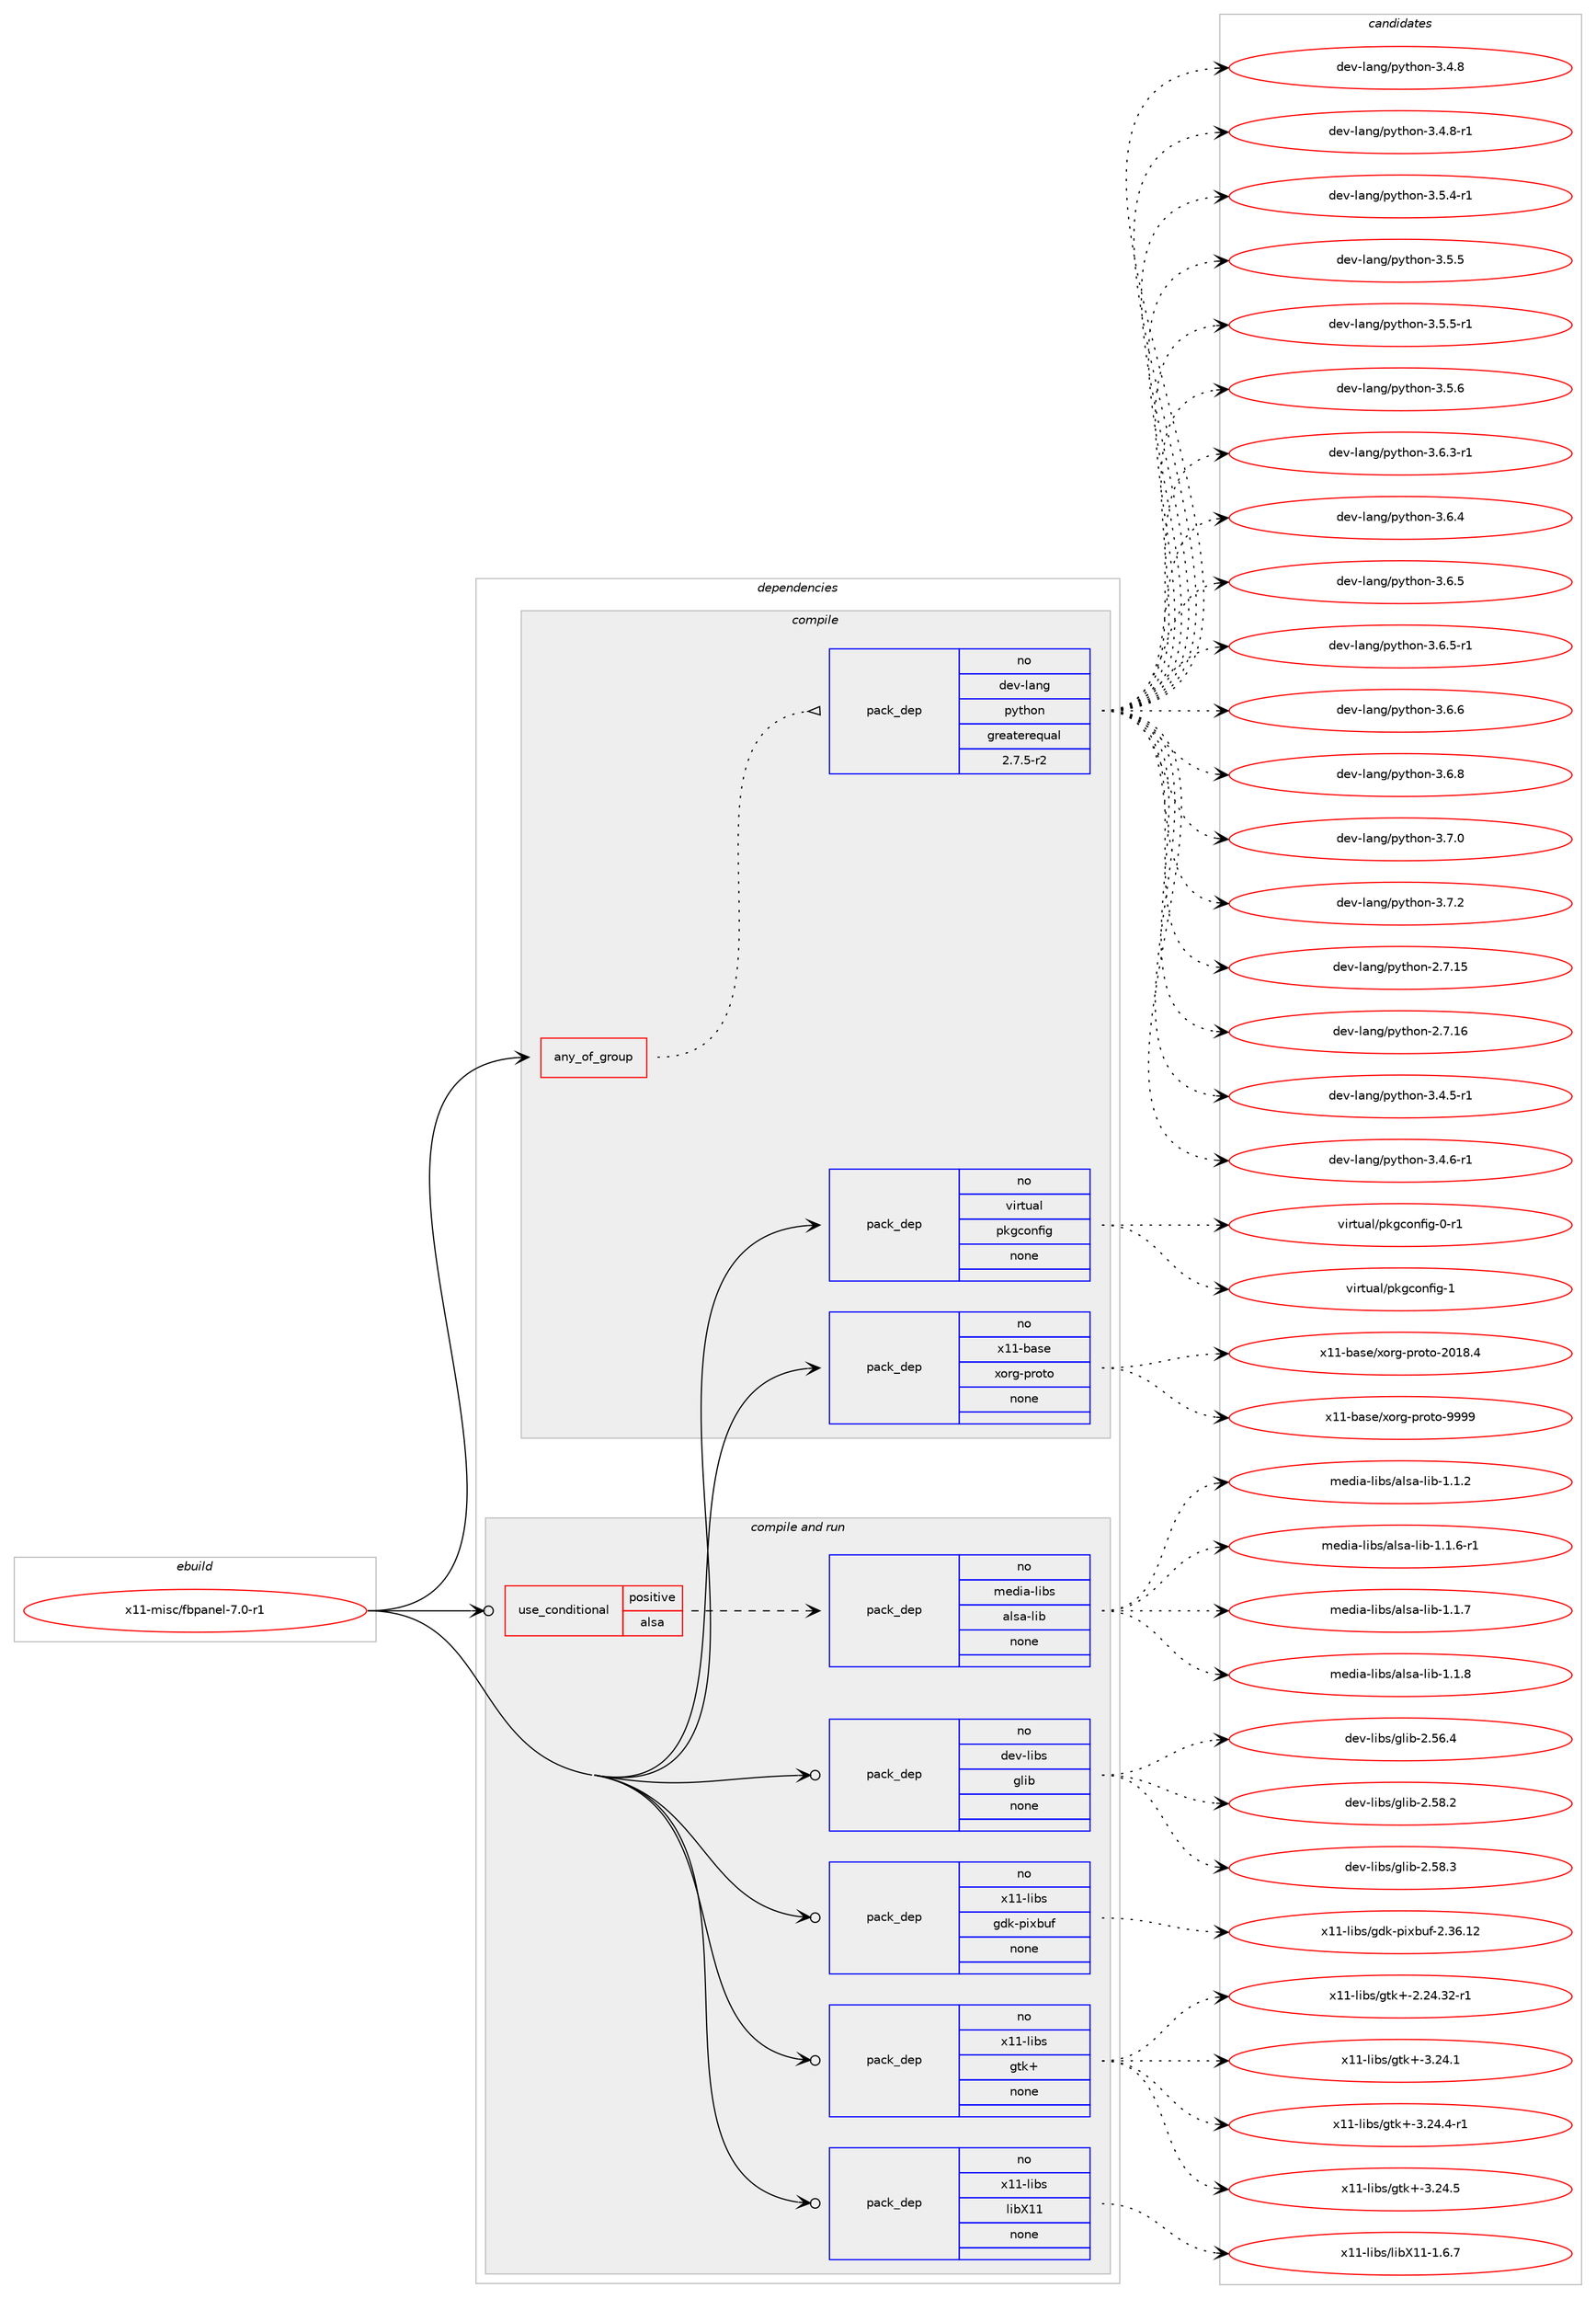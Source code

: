 digraph prolog {

# *************
# Graph options
# *************

newrank=true;
concentrate=true;
compound=true;
graph [rankdir=LR,fontname=Helvetica,fontsize=10,ranksep=1.5];#, ranksep=2.5, nodesep=0.2];
edge  [arrowhead=vee];
node  [fontname=Helvetica,fontsize=10];

# **********
# The ebuild
# **********

subgraph cluster_leftcol {
color=gray;
rank=same;
label=<<i>ebuild</i>>;
id [label="x11-misc/fbpanel-7.0-r1", color=red, width=4, href="../x11-misc/fbpanel-7.0-r1.svg"];
}

# ****************
# The dependencies
# ****************

subgraph cluster_midcol {
color=gray;
label=<<i>dependencies</i>>;
subgraph cluster_compile {
fillcolor="#eeeeee";
style=filled;
label=<<i>compile</i>>;
subgraph any28663 {
dependency1762670 [label=<<TABLE BORDER="0" CELLBORDER="1" CELLSPACING="0" CELLPADDING="4"><TR><TD CELLPADDING="10">any_of_group</TD></TR></TABLE>>, shape=none, color=red];subgraph pack1266541 {
dependency1762671 [label=<<TABLE BORDER="0" CELLBORDER="1" CELLSPACING="0" CELLPADDING="4" WIDTH="220"><TR><TD ROWSPAN="6" CELLPADDING="30">pack_dep</TD></TR><TR><TD WIDTH="110">no</TD></TR><TR><TD>dev-lang</TD></TR><TR><TD>python</TD></TR><TR><TD>greaterequal</TD></TR><TR><TD>2.7.5-r2</TD></TR></TABLE>>, shape=none, color=blue];
}
dependency1762670:e -> dependency1762671:w [weight=20,style="dotted",arrowhead="oinv"];
}
id:e -> dependency1762670:w [weight=20,style="solid",arrowhead="vee"];
subgraph pack1266542 {
dependency1762672 [label=<<TABLE BORDER="0" CELLBORDER="1" CELLSPACING="0" CELLPADDING="4" WIDTH="220"><TR><TD ROWSPAN="6" CELLPADDING="30">pack_dep</TD></TR><TR><TD WIDTH="110">no</TD></TR><TR><TD>virtual</TD></TR><TR><TD>pkgconfig</TD></TR><TR><TD>none</TD></TR><TR><TD></TD></TR></TABLE>>, shape=none, color=blue];
}
id:e -> dependency1762672:w [weight=20,style="solid",arrowhead="vee"];
subgraph pack1266543 {
dependency1762673 [label=<<TABLE BORDER="0" CELLBORDER="1" CELLSPACING="0" CELLPADDING="4" WIDTH="220"><TR><TD ROWSPAN="6" CELLPADDING="30">pack_dep</TD></TR><TR><TD WIDTH="110">no</TD></TR><TR><TD>x11-base</TD></TR><TR><TD>xorg-proto</TD></TR><TR><TD>none</TD></TR><TR><TD></TD></TR></TABLE>>, shape=none, color=blue];
}
id:e -> dependency1762673:w [weight=20,style="solid",arrowhead="vee"];
}
subgraph cluster_compileandrun {
fillcolor="#eeeeee";
style=filled;
label=<<i>compile and run</i>>;
subgraph cond466458 {
dependency1762674 [label=<<TABLE BORDER="0" CELLBORDER="1" CELLSPACING="0" CELLPADDING="4"><TR><TD ROWSPAN="3" CELLPADDING="10">use_conditional</TD></TR><TR><TD>positive</TD></TR><TR><TD>alsa</TD></TR></TABLE>>, shape=none, color=red];
subgraph pack1266544 {
dependency1762675 [label=<<TABLE BORDER="0" CELLBORDER="1" CELLSPACING="0" CELLPADDING="4" WIDTH="220"><TR><TD ROWSPAN="6" CELLPADDING="30">pack_dep</TD></TR><TR><TD WIDTH="110">no</TD></TR><TR><TD>media-libs</TD></TR><TR><TD>alsa-lib</TD></TR><TR><TD>none</TD></TR><TR><TD></TD></TR></TABLE>>, shape=none, color=blue];
}
dependency1762674:e -> dependency1762675:w [weight=20,style="dashed",arrowhead="vee"];
}
id:e -> dependency1762674:w [weight=20,style="solid",arrowhead="odotvee"];
subgraph pack1266545 {
dependency1762676 [label=<<TABLE BORDER="0" CELLBORDER="1" CELLSPACING="0" CELLPADDING="4" WIDTH="220"><TR><TD ROWSPAN="6" CELLPADDING="30">pack_dep</TD></TR><TR><TD WIDTH="110">no</TD></TR><TR><TD>dev-libs</TD></TR><TR><TD>glib</TD></TR><TR><TD>none</TD></TR><TR><TD></TD></TR></TABLE>>, shape=none, color=blue];
}
id:e -> dependency1762676:w [weight=20,style="solid",arrowhead="odotvee"];
subgraph pack1266546 {
dependency1762677 [label=<<TABLE BORDER="0" CELLBORDER="1" CELLSPACING="0" CELLPADDING="4" WIDTH="220"><TR><TD ROWSPAN="6" CELLPADDING="30">pack_dep</TD></TR><TR><TD WIDTH="110">no</TD></TR><TR><TD>x11-libs</TD></TR><TR><TD>gdk-pixbuf</TD></TR><TR><TD>none</TD></TR><TR><TD></TD></TR></TABLE>>, shape=none, color=blue];
}
id:e -> dependency1762677:w [weight=20,style="solid",arrowhead="odotvee"];
subgraph pack1266547 {
dependency1762678 [label=<<TABLE BORDER="0" CELLBORDER="1" CELLSPACING="0" CELLPADDING="4" WIDTH="220"><TR><TD ROWSPAN="6" CELLPADDING="30">pack_dep</TD></TR><TR><TD WIDTH="110">no</TD></TR><TR><TD>x11-libs</TD></TR><TR><TD>gtk+</TD></TR><TR><TD>none</TD></TR><TR><TD></TD></TR></TABLE>>, shape=none, color=blue];
}
id:e -> dependency1762678:w [weight=20,style="solid",arrowhead="odotvee"];
subgraph pack1266548 {
dependency1762679 [label=<<TABLE BORDER="0" CELLBORDER="1" CELLSPACING="0" CELLPADDING="4" WIDTH="220"><TR><TD ROWSPAN="6" CELLPADDING="30">pack_dep</TD></TR><TR><TD WIDTH="110">no</TD></TR><TR><TD>x11-libs</TD></TR><TR><TD>libX11</TD></TR><TR><TD>none</TD></TR><TR><TD></TD></TR></TABLE>>, shape=none, color=blue];
}
id:e -> dependency1762679:w [weight=20,style="solid",arrowhead="odotvee"];
}
subgraph cluster_run {
fillcolor="#eeeeee";
style=filled;
label=<<i>run</i>>;
}
}

# **************
# The candidates
# **************

subgraph cluster_choices {
rank=same;
color=gray;
label=<<i>candidates</i>>;

subgraph choice1266541 {
color=black;
nodesep=1;
choice10010111845108971101034711212111610411111045504655464953 [label="dev-lang/python-2.7.15", color=red, width=4,href="../dev-lang/python-2.7.15.svg"];
choice10010111845108971101034711212111610411111045504655464954 [label="dev-lang/python-2.7.16", color=red, width=4,href="../dev-lang/python-2.7.16.svg"];
choice1001011184510897110103471121211161041111104551465246534511449 [label="dev-lang/python-3.4.5-r1", color=red, width=4,href="../dev-lang/python-3.4.5-r1.svg"];
choice1001011184510897110103471121211161041111104551465246544511449 [label="dev-lang/python-3.4.6-r1", color=red, width=4,href="../dev-lang/python-3.4.6-r1.svg"];
choice100101118451089711010347112121116104111110455146524656 [label="dev-lang/python-3.4.8", color=red, width=4,href="../dev-lang/python-3.4.8.svg"];
choice1001011184510897110103471121211161041111104551465246564511449 [label="dev-lang/python-3.4.8-r1", color=red, width=4,href="../dev-lang/python-3.4.8-r1.svg"];
choice1001011184510897110103471121211161041111104551465346524511449 [label="dev-lang/python-3.5.4-r1", color=red, width=4,href="../dev-lang/python-3.5.4-r1.svg"];
choice100101118451089711010347112121116104111110455146534653 [label="dev-lang/python-3.5.5", color=red, width=4,href="../dev-lang/python-3.5.5.svg"];
choice1001011184510897110103471121211161041111104551465346534511449 [label="dev-lang/python-3.5.5-r1", color=red, width=4,href="../dev-lang/python-3.5.5-r1.svg"];
choice100101118451089711010347112121116104111110455146534654 [label="dev-lang/python-3.5.6", color=red, width=4,href="../dev-lang/python-3.5.6.svg"];
choice1001011184510897110103471121211161041111104551465446514511449 [label="dev-lang/python-3.6.3-r1", color=red, width=4,href="../dev-lang/python-3.6.3-r1.svg"];
choice100101118451089711010347112121116104111110455146544652 [label="dev-lang/python-3.6.4", color=red, width=4,href="../dev-lang/python-3.6.4.svg"];
choice100101118451089711010347112121116104111110455146544653 [label="dev-lang/python-3.6.5", color=red, width=4,href="../dev-lang/python-3.6.5.svg"];
choice1001011184510897110103471121211161041111104551465446534511449 [label="dev-lang/python-3.6.5-r1", color=red, width=4,href="../dev-lang/python-3.6.5-r1.svg"];
choice100101118451089711010347112121116104111110455146544654 [label="dev-lang/python-3.6.6", color=red, width=4,href="../dev-lang/python-3.6.6.svg"];
choice100101118451089711010347112121116104111110455146544656 [label="dev-lang/python-3.6.8", color=red, width=4,href="../dev-lang/python-3.6.8.svg"];
choice100101118451089711010347112121116104111110455146554648 [label="dev-lang/python-3.7.0", color=red, width=4,href="../dev-lang/python-3.7.0.svg"];
choice100101118451089711010347112121116104111110455146554650 [label="dev-lang/python-3.7.2", color=red, width=4,href="../dev-lang/python-3.7.2.svg"];
dependency1762671:e -> choice10010111845108971101034711212111610411111045504655464953:w [style=dotted,weight="100"];
dependency1762671:e -> choice10010111845108971101034711212111610411111045504655464954:w [style=dotted,weight="100"];
dependency1762671:e -> choice1001011184510897110103471121211161041111104551465246534511449:w [style=dotted,weight="100"];
dependency1762671:e -> choice1001011184510897110103471121211161041111104551465246544511449:w [style=dotted,weight="100"];
dependency1762671:e -> choice100101118451089711010347112121116104111110455146524656:w [style=dotted,weight="100"];
dependency1762671:e -> choice1001011184510897110103471121211161041111104551465246564511449:w [style=dotted,weight="100"];
dependency1762671:e -> choice1001011184510897110103471121211161041111104551465346524511449:w [style=dotted,weight="100"];
dependency1762671:e -> choice100101118451089711010347112121116104111110455146534653:w [style=dotted,weight="100"];
dependency1762671:e -> choice1001011184510897110103471121211161041111104551465346534511449:w [style=dotted,weight="100"];
dependency1762671:e -> choice100101118451089711010347112121116104111110455146534654:w [style=dotted,weight="100"];
dependency1762671:e -> choice1001011184510897110103471121211161041111104551465446514511449:w [style=dotted,weight="100"];
dependency1762671:e -> choice100101118451089711010347112121116104111110455146544652:w [style=dotted,weight="100"];
dependency1762671:e -> choice100101118451089711010347112121116104111110455146544653:w [style=dotted,weight="100"];
dependency1762671:e -> choice1001011184510897110103471121211161041111104551465446534511449:w [style=dotted,weight="100"];
dependency1762671:e -> choice100101118451089711010347112121116104111110455146544654:w [style=dotted,weight="100"];
dependency1762671:e -> choice100101118451089711010347112121116104111110455146544656:w [style=dotted,weight="100"];
dependency1762671:e -> choice100101118451089711010347112121116104111110455146554648:w [style=dotted,weight="100"];
dependency1762671:e -> choice100101118451089711010347112121116104111110455146554650:w [style=dotted,weight="100"];
}
subgraph choice1266542 {
color=black;
nodesep=1;
choice11810511411611797108471121071039911111010210510345484511449 [label="virtual/pkgconfig-0-r1", color=red, width=4,href="../virtual/pkgconfig-0-r1.svg"];
choice1181051141161179710847112107103991111101021051034549 [label="virtual/pkgconfig-1", color=red, width=4,href="../virtual/pkgconfig-1.svg"];
dependency1762672:e -> choice11810511411611797108471121071039911111010210510345484511449:w [style=dotted,weight="100"];
dependency1762672:e -> choice1181051141161179710847112107103991111101021051034549:w [style=dotted,weight="100"];
}
subgraph choice1266543 {
color=black;
nodesep=1;
choice1204949459897115101471201111141034511211411111611145504849564652 [label="x11-base/xorg-proto-2018.4", color=red, width=4,href="../x11-base/xorg-proto-2018.4.svg"];
choice120494945989711510147120111114103451121141111161114557575757 [label="x11-base/xorg-proto-9999", color=red, width=4,href="../x11-base/xorg-proto-9999.svg"];
dependency1762673:e -> choice1204949459897115101471201111141034511211411111611145504849564652:w [style=dotted,weight="100"];
dependency1762673:e -> choice120494945989711510147120111114103451121141111161114557575757:w [style=dotted,weight="100"];
}
subgraph choice1266544 {
color=black;
nodesep=1;
choice1091011001059745108105981154797108115974510810598454946494650 [label="media-libs/alsa-lib-1.1.2", color=red, width=4,href="../media-libs/alsa-lib-1.1.2.svg"];
choice10910110010597451081059811547971081159745108105984549464946544511449 [label="media-libs/alsa-lib-1.1.6-r1", color=red, width=4,href="../media-libs/alsa-lib-1.1.6-r1.svg"];
choice1091011001059745108105981154797108115974510810598454946494655 [label="media-libs/alsa-lib-1.1.7", color=red, width=4,href="../media-libs/alsa-lib-1.1.7.svg"];
choice1091011001059745108105981154797108115974510810598454946494656 [label="media-libs/alsa-lib-1.1.8", color=red, width=4,href="../media-libs/alsa-lib-1.1.8.svg"];
dependency1762675:e -> choice1091011001059745108105981154797108115974510810598454946494650:w [style=dotted,weight="100"];
dependency1762675:e -> choice10910110010597451081059811547971081159745108105984549464946544511449:w [style=dotted,weight="100"];
dependency1762675:e -> choice1091011001059745108105981154797108115974510810598454946494655:w [style=dotted,weight="100"];
dependency1762675:e -> choice1091011001059745108105981154797108115974510810598454946494656:w [style=dotted,weight="100"];
}
subgraph choice1266545 {
color=black;
nodesep=1;
choice1001011184510810598115471031081059845504653544652 [label="dev-libs/glib-2.56.4", color=red, width=4,href="../dev-libs/glib-2.56.4.svg"];
choice1001011184510810598115471031081059845504653564650 [label="dev-libs/glib-2.58.2", color=red, width=4,href="../dev-libs/glib-2.58.2.svg"];
choice1001011184510810598115471031081059845504653564651 [label="dev-libs/glib-2.58.3", color=red, width=4,href="../dev-libs/glib-2.58.3.svg"];
dependency1762676:e -> choice1001011184510810598115471031081059845504653544652:w [style=dotted,weight="100"];
dependency1762676:e -> choice1001011184510810598115471031081059845504653564650:w [style=dotted,weight="100"];
dependency1762676:e -> choice1001011184510810598115471031081059845504653564651:w [style=dotted,weight="100"];
}
subgraph choice1266546 {
color=black;
nodesep=1;
choice120494945108105981154710310010745112105120981171024550465154464950 [label="x11-libs/gdk-pixbuf-2.36.12", color=red, width=4,href="../x11-libs/gdk-pixbuf-2.36.12.svg"];
dependency1762677:e -> choice120494945108105981154710310010745112105120981171024550465154464950:w [style=dotted,weight="100"];
}
subgraph choice1266547 {
color=black;
nodesep=1;
choice12049494510810598115471031161074345504650524651504511449 [label="x11-libs/gtk+-2.24.32-r1", color=red, width=4,href="../x11-libs/gtk+-2.24.32-r1.svg"];
choice12049494510810598115471031161074345514650524649 [label="x11-libs/gtk+-3.24.1", color=red, width=4,href="../x11-libs/gtk+-3.24.1.svg"];
choice120494945108105981154710311610743455146505246524511449 [label="x11-libs/gtk+-3.24.4-r1", color=red, width=4,href="../x11-libs/gtk+-3.24.4-r1.svg"];
choice12049494510810598115471031161074345514650524653 [label="x11-libs/gtk+-3.24.5", color=red, width=4,href="../x11-libs/gtk+-3.24.5.svg"];
dependency1762678:e -> choice12049494510810598115471031161074345504650524651504511449:w [style=dotted,weight="100"];
dependency1762678:e -> choice12049494510810598115471031161074345514650524649:w [style=dotted,weight="100"];
dependency1762678:e -> choice120494945108105981154710311610743455146505246524511449:w [style=dotted,weight="100"];
dependency1762678:e -> choice12049494510810598115471031161074345514650524653:w [style=dotted,weight="100"];
}
subgraph choice1266548 {
color=black;
nodesep=1;
choice120494945108105981154710810598884949454946544655 [label="x11-libs/libX11-1.6.7", color=red, width=4,href="../x11-libs/libX11-1.6.7.svg"];
dependency1762679:e -> choice120494945108105981154710810598884949454946544655:w [style=dotted,weight="100"];
}
}

}
